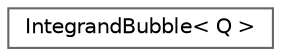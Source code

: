 digraph "Graphical Class Hierarchy"
{
 // INTERACTIVE_SVG=YES
 // LATEX_PDF_SIZE
  bgcolor="transparent";
  edge [fontname=Helvetica,fontsize=10,labelfontname=Helvetica,labelfontsize=10];
  node [fontname=Helvetica,fontsize=10,shape=box,height=0.2,width=0.4];
  rankdir="LR";
  Node0 [id="Node000000",label="IntegrandBubble\< Q \>",height=0.2,width=0.4,color="grey40", fillcolor="white", style="filled",URL="$d9/ddc/classIntegrandBubble.html",tooltip=" "];
}
